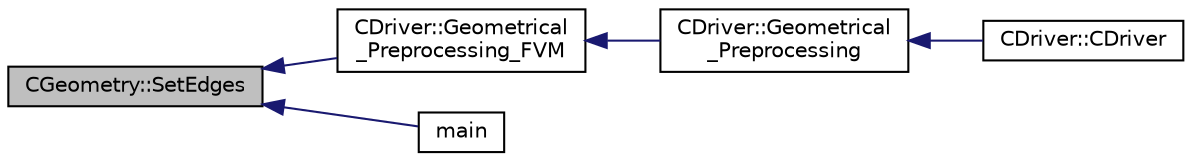 digraph "CGeometry::SetEdges"
{
  edge [fontname="Helvetica",fontsize="10",labelfontname="Helvetica",labelfontsize="10"];
  node [fontname="Helvetica",fontsize="10",shape=record];
  rankdir="LR";
  Node2666 [label="CGeometry::SetEdges",height=0.2,width=0.4,color="black", fillcolor="grey75", style="filled", fontcolor="black"];
  Node2666 -> Node2667 [dir="back",color="midnightblue",fontsize="10",style="solid",fontname="Helvetica"];
  Node2667 [label="CDriver::Geometrical\l_Preprocessing_FVM",height=0.2,width=0.4,color="black", fillcolor="white", style="filled",URL="$class_c_driver.html#a2007d2233a2d935a90140499ec4822a4",tooltip="Geometrical_Preprocessing_FVM. "];
  Node2667 -> Node2668 [dir="back",color="midnightblue",fontsize="10",style="solid",fontname="Helvetica"];
  Node2668 [label="CDriver::Geometrical\l_Preprocessing",height=0.2,width=0.4,color="black", fillcolor="white", style="filled",URL="$class_c_driver.html#ad3d55fa299acdb779a7772bcee249004",tooltip="Construction of the edge-based data structure and the multigrid structure. "];
  Node2668 -> Node2669 [dir="back",color="midnightblue",fontsize="10",style="solid",fontname="Helvetica"];
  Node2669 [label="CDriver::CDriver",height=0.2,width=0.4,color="black", fillcolor="white", style="filled",URL="$class_c_driver.html#a3fca4a013a6efa9bbb38fe78a86b5f3d",tooltip="Constructor of the class. "];
  Node2666 -> Node2670 [dir="back",color="midnightblue",fontsize="10",style="solid",fontname="Helvetica"];
  Node2670 [label="main",height=0.2,width=0.4,color="black", fillcolor="white", style="filled",URL="$_s_u2___d_e_f_8cpp.html#a0ddf1224851353fc92bfbff6f499fa97"];
}
